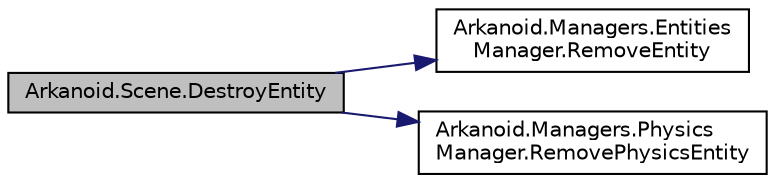 digraph "Arkanoid.Scene.DestroyEntity"
{
 // INTERACTIVE_SVG=YES
  edge [fontname="Helvetica",fontsize="10",labelfontname="Helvetica",labelfontsize="10"];
  node [fontname="Helvetica",fontsize="10",shape=record];
  rankdir="LR";
  Node2 [label="Arkanoid.Scene.DestroyEntity",height=0.2,width=0.4,color="black", fillcolor="grey75", style="filled", fontcolor="black"];
  Node2 -> Node3 [color="midnightblue",fontsize="10",style="solid",fontname="Helvetica"];
  Node3 [label="Arkanoid.Managers.Entities\lManager.RemoveEntity",height=0.2,width=0.4,color="black", fillcolor="white", style="filled",URL="$class_arkanoid_1_1_managers_1_1_entities_manager.html#a5b03b5b6c2b0422b613199b8599923d3",tooltip="Removes entity from manager "];
  Node2 -> Node4 [color="midnightblue",fontsize="10",style="solid",fontname="Helvetica"];
  Node4 [label="Arkanoid.Managers.Physics\lManager.RemovePhysicsEntity",height=0.2,width=0.4,color="black", fillcolor="white", style="filled",URL="$class_arkanoid_1_1_managers_1_1_physics_manager.html#abd1d83f3d5fee5570a7502675ca8654c",tooltip="Removes body from physics manager "];
}
